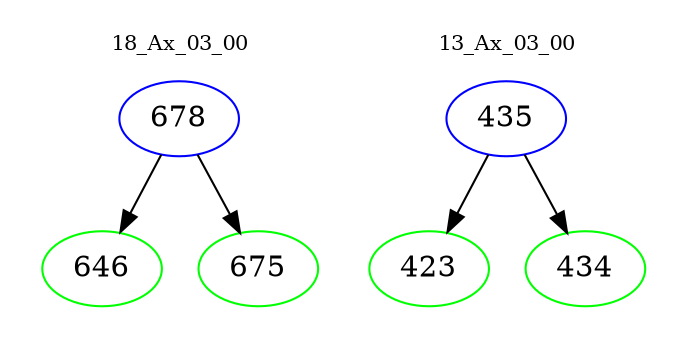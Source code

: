 digraph{
subgraph cluster_0 {
color = white
label = "18_Ax_03_00";
fontsize=10;
T0_678 [label="678", color="blue"]
T0_678 -> T0_646 [color="black"]
T0_646 [label="646", color="green"]
T0_678 -> T0_675 [color="black"]
T0_675 [label="675", color="green"]
}
subgraph cluster_1 {
color = white
label = "13_Ax_03_00";
fontsize=10;
T1_435 [label="435", color="blue"]
T1_435 -> T1_423 [color="black"]
T1_423 [label="423", color="green"]
T1_435 -> T1_434 [color="black"]
T1_434 [label="434", color="green"]
}
}
